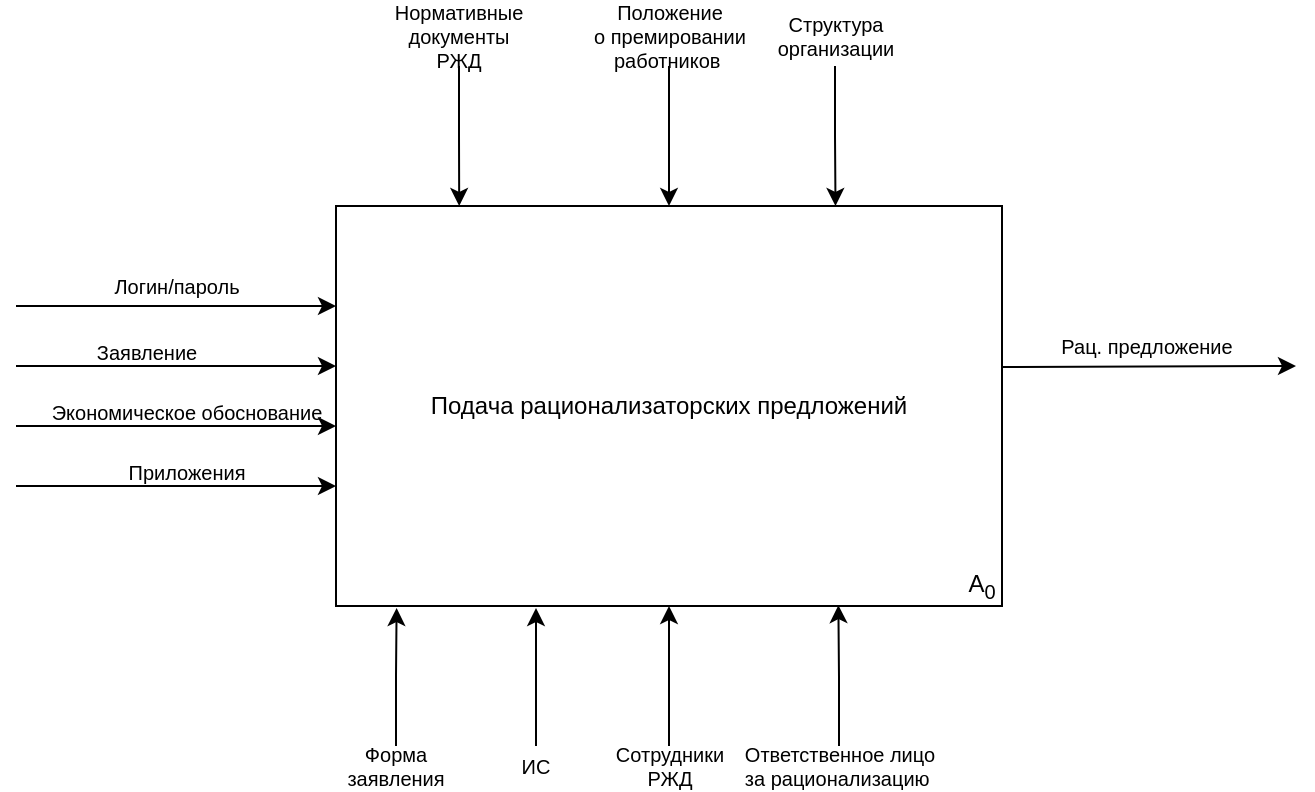 <mxfile version="12.2.9" type="github" pages="4">
  <diagram id="WLNz_JeOkCuF1lvA0DDx" name="IDEF0">
    <mxGraphModel dx="868" dy="411" grid="1" gridSize="10" guides="1" tooltips="1" connect="1" arrows="1" fold="1" page="1" pageScale="1" pageWidth="1169" pageHeight="827" math="0" shadow="0">
      <root>
        <mxCell id="0"/>
        <mxCell id="1" parent="0"/>
        <mxCell id="e4GeV-gsREloU6y9Ad34-1" value="Подача рационализаторских предложений" style="rounded=0;whiteSpace=wrap;html=1;" parent="1" vertex="1">
          <mxGeometry x="440" y="320" width="333" height="200" as="geometry"/>
        </mxCell>
        <mxCell id="e4GeV-gsREloU6y9Ad34-2" value="A&lt;sub&gt;0&lt;/sub&gt;" style="text;html=1;strokeColor=none;fillColor=none;align=center;verticalAlign=middle;whiteSpace=wrap;rounded=0;fontSize=12;" parent="1" vertex="1">
          <mxGeometry x="753" y="500" width="20" height="20" as="geometry"/>
        </mxCell>
        <mxCell id="e4GeV-gsREloU6y9Ad34-3" value="" style="endArrow=classic;html=1;fontSize=12;entryX=0;entryY=0.25;entryDx=0;entryDy=0;" parent="1" target="e4GeV-gsREloU6y9Ad34-1" edge="1">
          <mxGeometry width="50" height="50" relative="1" as="geometry">
            <mxPoint x="280" y="370" as="sourcePoint"/>
            <mxPoint x="490" y="430" as="targetPoint"/>
          </mxGeometry>
        </mxCell>
        <mxCell id="e4GeV-gsREloU6y9Ad34-6" value="Логин/пароль" style="text;html=1;resizable=0;points=[];align=center;verticalAlign=middle;labelBackgroundColor=#ffffff;fontSize=10;" parent="e4GeV-gsREloU6y9Ad34-3" vertex="1" connectable="0">
          <mxGeometry x="0.101" y="-2" relative="1" as="geometry">
            <mxPoint x="-8" y="-12" as="offset"/>
          </mxGeometry>
        </mxCell>
        <mxCell id="e4GeV-gsREloU6y9Ad34-5" value="" style="endArrow=classic;html=1;fontSize=12;entryX=0;entryY=0.25;entryDx=0;entryDy=0;" parent="1" edge="1">
          <mxGeometry width="50" height="50" relative="1" as="geometry">
            <mxPoint x="280" y="400" as="sourcePoint"/>
            <mxPoint x="440" y="400" as="targetPoint"/>
          </mxGeometry>
        </mxCell>
        <mxCell id="e4GeV-gsREloU6y9Ad34-7" value="Заявление" style="text;html=1;resizable=0;points=[];autosize=1;align=center;verticalAlign=middle;spacingTop=-4;fontSize=10;labelPosition=center;verticalLabelPosition=middle;" parent="1" vertex="1">
          <mxGeometry x="310" y="390" width="70" height="10" as="geometry"/>
        </mxCell>
        <mxCell id="VZekKJpnh518iQ8ZE4pM-1" style="edgeStyle=orthogonalEdgeStyle;rounded=0;orthogonalLoop=1;jettySize=auto;html=1;exitX=0.5;exitY=1;exitDx=0;exitDy=0;entryX=0.185;entryY=0;entryDx=0;entryDy=0;entryPerimeter=0;fontSize=10;" parent="1" source="e4GeV-gsREloU6y9Ad34-11" target="e4GeV-gsREloU6y9Ad34-1" edge="1">
          <mxGeometry relative="1" as="geometry"/>
        </mxCell>
        <mxCell id="e4GeV-gsREloU6y9Ad34-11" value="Нормативные документы РЖД" style="text;html=1;strokeColor=none;fillColor=none;align=center;verticalAlign=middle;whiteSpace=wrap;rounded=0;fontSize=10;" parent="1" vertex="1">
          <mxGeometry x="470" y="220" width="63" height="30" as="geometry"/>
        </mxCell>
        <mxCell id="myTLPd-hxJeBfUmRdw3h-1" style="edgeStyle=orthogonalEdgeStyle;rounded=0;orthogonalLoop=1;jettySize=auto;html=1;exitX=0.5;exitY=0;exitDx=0;exitDy=0;entryX=0.091;entryY=1.005;entryDx=0;entryDy=0;entryPerimeter=0;fontSize=10;" parent="1" source="e4GeV-gsREloU6y9Ad34-12" target="e4GeV-gsREloU6y9Ad34-1" edge="1">
          <mxGeometry relative="1" as="geometry"/>
        </mxCell>
        <mxCell id="e4GeV-gsREloU6y9Ad34-12" value="Форма заявления" style="text;html=1;strokeColor=none;fillColor=none;align=center;verticalAlign=middle;whiteSpace=wrap;rounded=0;fontSize=10;" parent="1" vertex="1">
          <mxGeometry x="450" y="590" width="40" height="20" as="geometry"/>
        </mxCell>
        <mxCell id="VZekKJpnh518iQ8ZE4pM-2" style="edgeStyle=orthogonalEdgeStyle;rounded=0;orthogonalLoop=1;jettySize=auto;html=1;exitX=0.5;exitY=1;exitDx=0;exitDy=0;entryX=0.5;entryY=0;entryDx=0;entryDy=0;fontSize=10;" parent="1" source="e4GeV-gsREloU6y9Ad34-15" target="e4GeV-gsREloU6y9Ad34-1" edge="1">
          <mxGeometry relative="1" as="geometry"/>
        </mxCell>
        <mxCell id="e4GeV-gsREloU6y9Ad34-15" value="&lt;font style=&quot;font-size: 10px&quot;&gt;Положение о&amp;nbsp;&lt;span style=&quot;line-height: 107% ; font-family: &amp;#34;calibri&amp;#34; , sans-serif&quot;&gt;премировании работников&amp;nbsp;&lt;/span&gt;&lt;/font&gt;" style="text;html=1;strokeColor=none;fillColor=none;align=center;verticalAlign=middle;whiteSpace=wrap;rounded=0;fontSize=10;" parent="1" vertex="1">
          <mxGeometry x="571.5" y="220" width="70" height="30" as="geometry"/>
        </mxCell>
        <mxCell id="WoYGGvKJQsT9pTa803iR-2" style="edgeStyle=orthogonalEdgeStyle;rounded=0;orthogonalLoop=1;jettySize=auto;html=1;exitX=0.5;exitY=0;exitDx=0;exitDy=0;fontSize=10;" parent="1" source="e4GeV-gsREloU6y9Ad34-17" edge="1">
          <mxGeometry relative="1" as="geometry">
            <mxPoint x="540" y="521" as="targetPoint"/>
          </mxGeometry>
        </mxCell>
        <mxCell id="e4GeV-gsREloU6y9Ad34-17" value="ИС" style="text;html=1;strokeColor=none;fillColor=none;align=center;verticalAlign=middle;whiteSpace=wrap;rounded=0;fontSize=10;" parent="1" vertex="1">
          <mxGeometry x="520" y="590" width="40" height="20" as="geometry"/>
        </mxCell>
        <mxCell id="VZekKJpnh518iQ8ZE4pM-3" style="edgeStyle=orthogonalEdgeStyle;rounded=0;orthogonalLoop=1;jettySize=auto;html=1;exitX=0.5;exitY=1;exitDx=0;exitDy=0;entryX=0.75;entryY=0;entryDx=0;entryDy=0;fontSize=10;" parent="1" source="e4GeV-gsREloU6y9Ad34-18" target="e4GeV-gsREloU6y9Ad34-1" edge="1">
          <mxGeometry relative="1" as="geometry"/>
        </mxCell>
        <mxCell id="e4GeV-gsREloU6y9Ad34-18" value="Структура организации" style="text;html=1;strokeColor=none;fillColor=none;align=center;verticalAlign=middle;whiteSpace=wrap;rounded=0;fontSize=10;" parent="1" vertex="1">
          <mxGeometry x="659.5" y="220" width="60" height="30" as="geometry"/>
        </mxCell>
        <mxCell id="WoYGGvKJQsT9pTa803iR-3" style="edgeStyle=orthogonalEdgeStyle;rounded=0;orthogonalLoop=1;jettySize=auto;html=1;entryX=0.5;entryY=1;entryDx=0;entryDy=0;fontSize=10;" parent="1" source="e4GeV-gsREloU6y9Ad34-25" target="e4GeV-gsREloU6y9Ad34-1" edge="1">
          <mxGeometry relative="1" as="geometry"/>
        </mxCell>
        <mxCell id="e4GeV-gsREloU6y9Ad34-25" value="Сотрудники РЖД" style="text;html=1;strokeColor=none;fillColor=none;align=center;verticalAlign=middle;whiteSpace=wrap;rounded=0;fontSize=10;" parent="1" vertex="1">
          <mxGeometry x="586.5" y="590" width="40" height="20" as="geometry"/>
        </mxCell>
        <mxCell id="WoYGGvKJQsT9pTa803iR-4" style="edgeStyle=orthogonalEdgeStyle;rounded=0;orthogonalLoop=1;jettySize=auto;html=1;exitX=0.5;exitY=0;exitDx=0;exitDy=0;entryX=0.718;entryY=0.999;entryDx=0;entryDy=0;entryPerimeter=0;fontSize=10;" parent="1" source="e4GeV-gsREloU6y9Ad34-27" edge="1">
          <mxGeometry relative="1" as="geometry">
            <mxPoint x="691.19" y="519.571" as="targetPoint"/>
          </mxGeometry>
        </mxCell>
        <mxCell id="e4GeV-gsREloU6y9Ad34-27" value="Ответственное лицо за рационализацию&amp;nbsp;" style="text;html=1;strokeColor=none;fillColor=none;align=center;verticalAlign=middle;whiteSpace=wrap;rounded=0;fontSize=10;" parent="1" vertex="1">
          <mxGeometry x="636.5" y="590" width="110" height="20" as="geometry"/>
        </mxCell>
        <mxCell id="e4GeV-gsREloU6y9Ad34-34" value="" style="endArrow=classic;html=1;fontSize=12;" parent="1" edge="1">
          <mxGeometry width="50" height="50" relative="1" as="geometry">
            <mxPoint x="773.0" y="400.5" as="sourcePoint"/>
            <mxPoint x="920" y="400" as="targetPoint"/>
          </mxGeometry>
        </mxCell>
        <mxCell id="WoYGGvKJQsT9pTa803iR-9" value="Рац. предложение" style="text;html=1;resizable=0;points=[];align=center;verticalAlign=middle;labelBackgroundColor=#ffffff;fontSize=10;" parent="e4GeV-gsREloU6y9Ad34-34" vertex="1" connectable="0">
          <mxGeometry x="0.318" relative="1" as="geometry">
            <mxPoint x="-25.5" y="-10" as="offset"/>
          </mxGeometry>
        </mxCell>
        <mxCell id="zQLXeLFjg_ZVbJC1dZhJ-2" value="" style="endArrow=classic;html=1;fontSize=12;entryX=0;entryY=0.25;entryDx=0;entryDy=0;" parent="1" edge="1">
          <mxGeometry width="50" height="50" relative="1" as="geometry">
            <mxPoint x="280" y="430" as="sourcePoint"/>
            <mxPoint x="440" y="430" as="targetPoint"/>
          </mxGeometry>
        </mxCell>
        <mxCell id="zQLXeLFjg_ZVbJC1dZhJ-3" value="Экономическое обоснование" style="text;html=1;resizable=0;points=[];autosize=1;align=center;verticalAlign=middle;spacingTop=-4;fontSize=10;labelPosition=center;verticalLabelPosition=middle;" parent="1" vertex="1">
          <mxGeometry x="290" y="420" width="150" height="10" as="geometry"/>
        </mxCell>
        <mxCell id="CX08c5V6G0r4lnmLayoH-1" value="Приложения" style="text;html=1;resizable=0;points=[];autosize=1;align=center;verticalAlign=middle;spacingTop=-4;fontSize=10;labelPosition=center;verticalLabelPosition=middle;" parent="1" vertex="1">
          <mxGeometry x="330" y="450" width="70" height="10" as="geometry"/>
        </mxCell>
        <mxCell id="CX08c5V6G0r4lnmLayoH-2" value="" style="endArrow=classic;html=1;fontSize=12;entryX=0;entryY=0.25;entryDx=0;entryDy=0;" parent="1" edge="1">
          <mxGeometry width="50" height="50" relative="1" as="geometry">
            <mxPoint x="280" y="460" as="sourcePoint"/>
            <mxPoint x="440.0" y="460" as="targetPoint"/>
          </mxGeometry>
        </mxCell>
      </root>
    </mxGraphModel>
  </diagram>
  <diagram id="qr82PJTqhr0R7esT6gCQ" name="IDEF0 декомпозиция">
    <mxGraphModel dx="1447" dy="685" grid="1" gridSize="10" guides="1" tooltips="1" connect="1" arrows="1" fold="1" page="1" pageScale="1" pageWidth="1169" pageHeight="827" math="0" shadow="0">
      <root>
        <mxCell id="iiE3ke8iiC5zJw3iPTWm-0"/>
        <mxCell id="iiE3ke8iiC5zJw3iPTWm-1" parent="iiE3ke8iiC5zJw3iPTWm-0"/>
        <mxCell id="RRzuUWLkhQhKgvhCRLjf-4" style="edgeStyle=orthogonalEdgeStyle;rounded=0;orthogonalLoop=1;jettySize=auto;html=1;exitX=1;exitY=0.5;exitDx=0;exitDy=0;entryX=0;entryY=0.134;entryDx=0;entryDy=0;fontSize=10;entryPerimeter=0;" parent="iiE3ke8iiC5zJw3iPTWm-1" source="RRzuUWLkhQhKgvhCRLjf-0" target="RRzuUWLkhQhKgvhCRLjf-1" edge="1">
          <mxGeometry relative="1" as="geometry"/>
        </mxCell>
        <mxCell id="RRzuUWLkhQhKgvhCRLjf-0" value="&lt;font style=&quot;font-size: 12px&quot;&gt;Вход в приложение&lt;/font&gt;" style="rounded=0;whiteSpace=wrap;html=1;fontSize=10;" parent="iiE3ke8iiC5zJw3iPTWm-1" vertex="1">
          <mxGeometry x="120" y="160" width="180" height="110" as="geometry"/>
        </mxCell>
        <mxCell id="RRzuUWLkhQhKgvhCRLjf-5" style="edgeStyle=orthogonalEdgeStyle;rounded=0;orthogonalLoop=1;jettySize=auto;html=1;exitX=1;exitY=0.5;exitDx=0;exitDy=0;entryX=0;entryY=0.5;entryDx=0;entryDy=0;fontSize=10;" parent="iiE3ke8iiC5zJw3iPTWm-1" source="RRzuUWLkhQhKgvhCRLjf-1" target="RRzuUWLkhQhKgvhCRLjf-2" edge="1">
          <mxGeometry relative="1" as="geometry"/>
        </mxCell>
        <mxCell id="RRzuUWLkhQhKgvhCRLjf-1" value="&lt;font style=&quot;font-size: 12px&quot;&gt;Подача &lt;br&gt;рационализаторского&lt;br&gt;&amp;nbsp;предложения&lt;/font&gt;" style="rounded=0;whiteSpace=wrap;html=1;fontSize=10;" parent="iiE3ke8iiC5zJw3iPTWm-1" vertex="1">
          <mxGeometry x="383" y="303" width="197" height="107" as="geometry"/>
        </mxCell>
        <mxCell id="RRzuUWLkhQhKgvhCRLjf-41" style="edgeStyle=orthogonalEdgeStyle;rounded=0;orthogonalLoop=1;jettySize=auto;html=1;exitX=1;exitY=0.5;exitDx=0;exitDy=0;fontSize=12;" parent="iiE3ke8iiC5zJw3iPTWm-1" source="RRzuUWLkhQhKgvhCRLjf-2" edge="1">
          <mxGeometry relative="1" as="geometry">
            <mxPoint x="1040" y="423" as="targetPoint"/>
          </mxGeometry>
        </mxCell>
        <mxCell id="RRzuUWLkhQhKgvhCRLjf-2" value="&lt;font style=&quot;font-size: 12px&quot;&gt;Первичное рассмотрение и отправление рац. предложения на комиссию&lt;/font&gt;" style="rounded=0;whiteSpace=wrap;html=1;fontSize=10;" parent="iiE3ke8iiC5zJw3iPTWm-1" vertex="1">
          <mxGeometry x="708" y="368" width="220" height="110" as="geometry"/>
        </mxCell>
        <mxCell id="NMQMZsQlj5ACyerAvzHd-0" style="edgeStyle=orthogonalEdgeStyle;rounded=0;orthogonalLoop=1;jettySize=auto;html=1;exitX=1;exitY=0.5;exitDx=0;exitDy=0;entryX=0;entryY=0.5;entryDx=0;entryDy=0;" edge="1" parent="iiE3ke8iiC5zJw3iPTWm-1" source="RRzuUWLkhQhKgvhCRLjf-7" target="RRzuUWLkhQhKgvhCRLjf-0">
          <mxGeometry relative="1" as="geometry"/>
        </mxCell>
        <mxCell id="RRzuUWLkhQhKgvhCRLjf-7" value="&lt;font style=&quot;font-size: 12px&quot;&gt;Логин и пароль&lt;/font&gt;" style="text;html=1;strokeColor=none;fillColor=none;align=center;verticalAlign=middle;whiteSpace=wrap;rounded=0;fontSize=12;" parent="iiE3ke8iiC5zJw3iPTWm-1" vertex="1">
          <mxGeometry x="10" y="205" width="60" height="20" as="geometry"/>
        </mxCell>
        <mxCell id="NMQMZsQlj5ACyerAvzHd-3" style="edgeStyle=orthogonalEdgeStyle;rounded=0;orthogonalLoop=1;jettySize=auto;html=1;exitX=0.5;exitY=0;exitDx=0;exitDy=0;entryX=0.25;entryY=1;entryDx=0;entryDy=0;" edge="1" parent="iiE3ke8iiC5zJw3iPTWm-1" source="RRzuUWLkhQhKgvhCRLjf-9" target="RRzuUWLkhQhKgvhCRLjf-0">
          <mxGeometry relative="1" as="geometry"/>
        </mxCell>
        <mxCell id="NMQMZsQlj5ACyerAvzHd-5" style="edgeStyle=orthogonalEdgeStyle;rounded=0;orthogonalLoop=1;jettySize=auto;html=1;exitX=0.5;exitY=0;exitDx=0;exitDy=0;entryX=0.25;entryY=1;entryDx=0;entryDy=0;" edge="1" parent="iiE3ke8iiC5zJw3iPTWm-1" source="RRzuUWLkhQhKgvhCRLjf-9" target="RRzuUWLkhQhKgvhCRLjf-1">
          <mxGeometry relative="1" as="geometry">
            <Array as="points">
              <mxPoint x="165" y="510"/>
              <mxPoint x="432" y="510"/>
            </Array>
          </mxGeometry>
        </mxCell>
        <mxCell id="NMQMZsQlj5ACyerAvzHd-13" style="edgeStyle=orthogonalEdgeStyle;rounded=0;orthogonalLoop=1;jettySize=auto;html=1;exitX=0.5;exitY=0;exitDx=0;exitDy=0;entryX=0.1;entryY=1.018;entryDx=0;entryDy=0;entryPerimeter=0;" edge="1" parent="iiE3ke8iiC5zJw3iPTWm-1" source="RRzuUWLkhQhKgvhCRLjf-9" target="RRzuUWLkhQhKgvhCRLjf-2">
          <mxGeometry relative="1" as="geometry">
            <Array as="points">
              <mxPoint x="165" y="510"/>
              <mxPoint x="730" y="510"/>
            </Array>
          </mxGeometry>
        </mxCell>
        <mxCell id="RRzuUWLkhQhKgvhCRLjf-9" value="Сотрудник РЖД" style="text;html=1;strokeColor=none;fillColor=none;align=center;verticalAlign=middle;whiteSpace=wrap;rounded=0;fontSize=12;" parent="iiE3ke8iiC5zJw3iPTWm-1" vertex="1">
          <mxGeometry x="145" y="640" width="40" height="20" as="geometry"/>
        </mxCell>
        <mxCell id="NMQMZsQlj5ACyerAvzHd-4" style="edgeStyle=orthogonalEdgeStyle;rounded=0;orthogonalLoop=1;jettySize=auto;html=1;exitX=0.5;exitY=0;exitDx=0;exitDy=0;entryX=0.75;entryY=1;entryDx=0;entryDy=0;" edge="1" parent="iiE3ke8iiC5zJw3iPTWm-1" source="RRzuUWLkhQhKgvhCRLjf-10" target="RRzuUWLkhQhKgvhCRLjf-0">
          <mxGeometry relative="1" as="geometry"/>
        </mxCell>
        <mxCell id="NMQMZsQlj5ACyerAvzHd-8" style="edgeStyle=orthogonalEdgeStyle;rounded=0;orthogonalLoop=1;jettySize=auto;html=1;exitX=0.5;exitY=0;exitDx=0;exitDy=0;entryX=0.5;entryY=1;entryDx=0;entryDy=0;" edge="1" parent="iiE3ke8iiC5zJw3iPTWm-1" source="RRzuUWLkhQhKgvhCRLjf-10" target="RRzuUWLkhQhKgvhCRLjf-1">
          <mxGeometry relative="1" as="geometry">
            <Array as="points">
              <mxPoint x="255" y="530"/>
              <mxPoint x="482" y="530"/>
            </Array>
          </mxGeometry>
        </mxCell>
        <mxCell id="NMQMZsQlj5ACyerAvzHd-10" style="edgeStyle=orthogonalEdgeStyle;rounded=0;orthogonalLoop=1;jettySize=auto;html=1;exitX=0.5;exitY=0;exitDx=0;exitDy=0;entryX=0.25;entryY=1;entryDx=0;entryDy=0;" edge="1" parent="iiE3ke8iiC5zJw3iPTWm-1" source="RRzuUWLkhQhKgvhCRLjf-10" target="RRzuUWLkhQhKgvhCRLjf-2">
          <mxGeometry relative="1" as="geometry">
            <Array as="points">
              <mxPoint x="255" y="530"/>
              <mxPoint x="763" y="530"/>
            </Array>
          </mxGeometry>
        </mxCell>
        <mxCell id="RRzuUWLkhQhKgvhCRLjf-10" value="ИС" style="text;html=1;strokeColor=none;fillColor=none;align=center;verticalAlign=middle;whiteSpace=wrap;rounded=0;fontSize=12;" parent="iiE3ke8iiC5zJw3iPTWm-1" vertex="1">
          <mxGeometry x="235" y="640" width="40" height="20" as="geometry"/>
        </mxCell>
        <mxCell id="RRzuUWLkhQhKgvhCRLjf-18" style="edgeStyle=orthogonalEdgeStyle;rounded=0;orthogonalLoop=1;jettySize=auto;html=1;fontSize=12;" parent="iiE3ke8iiC5zJw3iPTWm-1" edge="1">
          <mxGeometry relative="1" as="geometry">
            <mxPoint x="380" y="335" as="targetPoint"/>
            <mxPoint x="90" y="335" as="sourcePoint"/>
          </mxGeometry>
        </mxCell>
        <mxCell id="RRzuUWLkhQhKgvhCRLjf-15" value="&lt;font style=&quot;font-size: 12px&quot;&gt;Идея&lt;/font&gt;" style="text;html=1;strokeColor=none;fillColor=none;align=center;verticalAlign=middle;whiteSpace=wrap;rounded=0;fontSize=10;" parent="iiE3ke8iiC5zJw3iPTWm-1" vertex="1">
          <mxGeometry x="25" y="320" width="60" height="20" as="geometry"/>
        </mxCell>
        <mxCell id="RRzuUWLkhQhKgvhCRLjf-38" style="edgeStyle=orthogonalEdgeStyle;rounded=0;orthogonalLoop=1;jettySize=auto;html=1;fontSize=12;" parent="iiE3ke8iiC5zJw3iPTWm-1" edge="1">
          <mxGeometry relative="1" as="geometry">
            <mxPoint x="90" y="357" as="sourcePoint"/>
            <mxPoint x="380" y="357" as="targetPoint"/>
          </mxGeometry>
        </mxCell>
        <mxCell id="RRzuUWLkhQhKgvhCRLjf-16" value="&lt;font style=&quot;font-size: 12px&quot;&gt;Экономическое обоснование&lt;/font&gt;" style="text;html=1;strokeColor=none;fillColor=none;align=center;verticalAlign=middle;whiteSpace=wrap;rounded=0;fontSize=10;" parent="iiE3ke8iiC5zJw3iPTWm-1" vertex="1">
          <mxGeometry x="10" y="340" width="90" height="32" as="geometry"/>
        </mxCell>
        <mxCell id="NMQMZsQlj5ACyerAvzHd-16" style="edgeStyle=orthogonalEdgeStyle;rounded=0;orthogonalLoop=1;jettySize=auto;html=1;exitX=0.5;exitY=1;exitDx=0;exitDy=0;" edge="1" parent="iiE3ke8iiC5zJw3iPTWm-1" source="RRzuUWLkhQhKgvhCRLjf-20" target="RRzuUWLkhQhKgvhCRLjf-1">
          <mxGeometry relative="1" as="geometry"/>
        </mxCell>
        <mxCell id="RRzuUWLkhQhKgvhCRLjf-20" value="&lt;font style=&quot;font-size: 12px&quot;&gt;Нормативные док-ты РЖД&lt;/font&gt;" style="text;html=1;strokeColor=none;fillColor=none;align=center;verticalAlign=middle;whiteSpace=wrap;rounded=0;fontSize=12;" parent="iiE3ke8iiC5zJw3iPTWm-1" vertex="1">
          <mxGeometry x="446.5" y="160" width="70" height="30" as="geometry"/>
        </mxCell>
        <mxCell id="NMQMZsQlj5ACyerAvzHd-1" style="edgeStyle=orthogonalEdgeStyle;rounded=0;orthogonalLoop=1;jettySize=auto;html=1;exitX=0.5;exitY=0;exitDx=0;exitDy=0;entryX=0.75;entryY=1;entryDx=0;entryDy=0;" edge="1" parent="iiE3ke8iiC5zJw3iPTWm-1" source="RRzuUWLkhQhKgvhCRLjf-21" target="RRzuUWLkhQhKgvhCRLjf-1">
          <mxGeometry relative="1" as="geometry"/>
        </mxCell>
        <mxCell id="NMQMZsQlj5ACyerAvzHd-11" style="edgeStyle=orthogonalEdgeStyle;rounded=0;orthogonalLoop=1;jettySize=auto;html=1;exitX=0.5;exitY=0;exitDx=0;exitDy=0;" edge="1" parent="iiE3ke8iiC5zJw3iPTWm-1" source="RRzuUWLkhQhKgvhCRLjf-21" target="RRzuUWLkhQhKgvhCRLjf-2">
          <mxGeometry relative="1" as="geometry"/>
        </mxCell>
        <mxCell id="RRzuUWLkhQhKgvhCRLjf-21" value="&lt;font style=&quot;font-size: 12px&quot;&gt;Форма&amp;nbsp; рац. предложения&lt;/font&gt;" style="text;html=1;strokeColor=none;fillColor=none;align=center;verticalAlign=middle;whiteSpace=wrap;rounded=0;fontSize=12;" parent="iiE3ke8iiC5zJw3iPTWm-1" vertex="1">
          <mxGeometry x="481" y="620" width="100" height="40" as="geometry"/>
        </mxCell>
        <mxCell id="NMQMZsQlj5ACyerAvzHd-15" style="edgeStyle=orthogonalEdgeStyle;rounded=0;orthogonalLoop=1;jettySize=auto;html=1;exitX=0.5;exitY=1;exitDx=0;exitDy=0;entryX=0.5;entryY=0;entryDx=0;entryDy=0;" edge="1" parent="iiE3ke8iiC5zJw3iPTWm-1" source="RRzuUWLkhQhKgvhCRLjf-22" target="RRzuUWLkhQhKgvhCRLjf-2">
          <mxGeometry relative="1" as="geometry"/>
        </mxCell>
        <mxCell id="RRzuUWLkhQhKgvhCRLjf-22" value="&lt;font style=&quot;font-size: 12px&quot;&gt;Алгоритм расчета экономической эффективности&lt;/font&gt;" style="text;html=1;strokeColor=none;fillColor=none;align=center;verticalAlign=middle;whiteSpace=wrap;rounded=0;fontSize=12;" parent="iiE3ke8iiC5zJw3iPTWm-1" vertex="1">
          <mxGeometry x="765" y="240" width="106" height="60" as="geometry"/>
        </mxCell>
        <mxCell id="RRzuUWLkhQhKgvhCRLjf-31" value="&lt;font style=&quot;font-size: 12px&quot;&gt;Рационализаторское предложение&lt;/font&gt;" style="text;html=1;strokeColor=none;fillColor=none;align=center;verticalAlign=middle;whiteSpace=wrap;rounded=0;fontSize=12;" parent="iiE3ke8iiC5zJw3iPTWm-1" vertex="1">
          <mxGeometry x="600" y="310" width="108" height="40" as="geometry"/>
        </mxCell>
        <mxCell id="NMQMZsQlj5ACyerAvzHd-12" style="edgeStyle=orthogonalEdgeStyle;rounded=0;orthogonalLoop=1;jettySize=auto;html=1;exitX=0.5;exitY=0;exitDx=0;exitDy=0;entryX=0.75;entryY=1;entryDx=0;entryDy=0;" edge="1" parent="iiE3ke8iiC5zJw3iPTWm-1" source="RRzuUWLkhQhKgvhCRLjf-32" target="RRzuUWLkhQhKgvhCRLjf-2">
          <mxGeometry relative="1" as="geometry"/>
        </mxCell>
        <mxCell id="RRzuUWLkhQhKgvhCRLjf-32" value="Руководитель подразделения" style="text;html=1;strokeColor=none;fillColor=none;align=center;verticalAlign=middle;whiteSpace=wrap;rounded=0;fontSize=12;" parent="iiE3ke8iiC5zJw3iPTWm-1" vertex="1">
          <mxGeometry x="823" y="620" width="100" height="20" as="geometry"/>
        </mxCell>
        <mxCell id="fBFOiQKWkCLTnv6rV6hv-3" style="edgeStyle=orthogonalEdgeStyle;rounded=0;orthogonalLoop=1;jettySize=auto;html=1;exitX=1;exitY=0.5;exitDx=0;exitDy=0;entryX=0;entryY=0.75;entryDx=0;entryDy=0;fontSize=10;" parent="iiE3ke8iiC5zJw3iPTWm-1" source="RRzuUWLkhQhKgvhCRLjf-37" target="RRzuUWLkhQhKgvhCRLjf-1" edge="1">
          <mxGeometry relative="1" as="geometry"/>
        </mxCell>
        <mxCell id="RRzuUWLkhQhKgvhCRLjf-37" value="&lt;font style=&quot;font-size: 12px&quot;&gt;Приложения&lt;/font&gt;" style="text;html=1;strokeColor=none;fillColor=none;align=center;verticalAlign=middle;whiteSpace=wrap;rounded=0;fontSize=10;" parent="iiE3ke8iiC5zJw3iPTWm-1" vertex="1">
          <mxGeometry x="20" y="373" width="70" height="20" as="geometry"/>
        </mxCell>
        <mxCell id="RRzuUWLkhQhKgvhCRLjf-42" value="&lt;font style=&quot;font-size: 12px&quot;&gt;Рац. предложение&lt;/font&gt;" style="text;html=1;strokeColor=none;fillColor=none;align=center;verticalAlign=middle;whiteSpace=wrap;rounded=0;fontSize=12;" parent="iiE3ke8iiC5zJw3iPTWm-1" vertex="1">
          <mxGeometry x="928" y="390" width="110" height="30" as="geometry"/>
        </mxCell>
      </root>
    </mxGraphModel>
  </diagram>
  <diagram id="kuRfm37nCssGSdyIyuEM" name="DFD">
    <mxGraphModel dx="854" dy="446" grid="1" gridSize="10" guides="1" tooltips="1" connect="1" arrows="1" fold="1" page="1" pageScale="1" pageWidth="1169" pageHeight="827" math="0" shadow="0">
      <root>
        <mxCell id="pPYmIovGTPFGGKOIa6BB-0"/>
        <mxCell id="pPYmIovGTPFGGKOIa6BB-1" parent="pPYmIovGTPFGGKOIa6BB-0"/>
        <mxCell id="pPYmIovGTPFGGKOIa6BB-19" value="" style="group" parent="pPYmIovGTPFGGKOIa6BB-1" vertex="1" connectable="0">
          <mxGeometry x="162" y="340" width="160" height="90" as="geometry"/>
        </mxCell>
        <mxCell id="pPYmIovGTPFGGKOIa6BB-3" value="" style="rounded=0;whiteSpace=wrap;html=1;fontSize=12;labelBackgroundColor=#000000;fillColor=#000000;shadow=0;strokeColor=#000000;" parent="pPYmIovGTPFGGKOIa6BB-19" vertex="1">
          <mxGeometry width="160" height="90" as="geometry"/>
        </mxCell>
        <mxCell id="pPYmIovGTPFGGKOIa6BB-14" value="Пользователь" style="rounded=0;whiteSpace=wrap;html=1;shadow=0;glass=0;comic=0;labelBackgroundColor=none;strokeColor=#000000;fillColor=#ffffff;fontSize=12;fontColor=#000000;" parent="pPYmIovGTPFGGKOIa6BB-19" vertex="1">
          <mxGeometry x="5" y="10" width="155" height="80" as="geometry"/>
        </mxCell>
        <mxCell id="pPYmIovGTPFGGKOIa6BB-7" value="1" style="text;html=1;resizable=0;points=[];autosize=1;align=left;verticalAlign=top;spacingTop=-4;fontSize=12;strokeColor=none;" parent="pPYmIovGTPFGGKOIa6BB-19" vertex="1">
          <mxGeometry x="5" y="10" width="20" height="20" as="geometry"/>
        </mxCell>
        <mxCell id="pPYmIovGTPFGGKOIa6BB-21" style="edgeStyle=orthogonalEdgeStyle;rounded=0;orthogonalLoop=1;jettySize=auto;html=1;entryX=0.5;entryY=1;entryDx=0;entryDy=0;fontSize=12;fontColor=#000000;" parent="pPYmIovGTPFGGKOIa6BB-1" source="pPYmIovGTPFGGKOIa6BB-14" target="pPYmIovGTPFGGKOIa6BB-15" edge="1">
          <mxGeometry relative="1" as="geometry"/>
        </mxCell>
        <mxCell id="pPYmIovGTPFGGKOIa6BB-23" value="Верификация" style="text;html=1;strokeColor=none;fillColor=none;align=center;verticalAlign=middle;whiteSpace=wrap;rounded=0;shadow=1;glass=0;comic=0;labelBackgroundColor=none;fontSize=12;fontColor=#000000;" parent="pPYmIovGTPFGGKOIa6BB-1" vertex="1">
          <mxGeometry x="140" y="150" width="100" height="20" as="geometry"/>
        </mxCell>
        <mxCell id="pPYmIovGTPFGGKOIa6BB-25" value="" style="group" parent="pPYmIovGTPFGGKOIa6BB-1" vertex="1" connectable="0">
          <mxGeometry x="170" y="210" width="150" height="80" as="geometry"/>
        </mxCell>
        <mxCell id="pPYmIovGTPFGGKOIa6BB-15" value="Вход в систему" style="rounded=1;whiteSpace=wrap;html=1;shadow=1;glass=0;comic=0;labelBackgroundColor=none;strokeColor=#000000;fillColor=#ffffff;fontSize=12;fontColor=#000000;" parent="pPYmIovGTPFGGKOIa6BB-25" vertex="1">
          <mxGeometry width="150" height="80" as="geometry"/>
        </mxCell>
        <mxCell id="pPYmIovGTPFGGKOIa6BB-24" value="0" style="text;html=1;strokeColor=none;fillColor=none;align=center;verticalAlign=middle;whiteSpace=wrap;rounded=0;shadow=1;glass=0;comic=0;labelBackgroundColor=none;fontSize=12;fontColor=#000000;" parent="pPYmIovGTPFGGKOIa6BB-25" vertex="1">
          <mxGeometry x="110" width="40" height="20" as="geometry"/>
        </mxCell>
        <mxCell id="pPYmIovGTPFGGKOIa6BB-26" value="" style="group;fontSize=11;" parent="pPYmIovGTPFGGKOIa6BB-1" vertex="1" connectable="0">
          <mxGeometry x="390" y="210" width="150" height="80" as="geometry"/>
        </mxCell>
        <mxCell id="pPYmIovGTPFGGKOIa6BB-27" value="&lt;font style=&quot;font-size: 11px&quot;&gt;Заполнение формы для подачи рационализаторского предложения&lt;/font&gt;" style="rounded=1;whiteSpace=wrap;html=1;shadow=1;glass=0;comic=0;labelBackgroundColor=none;strokeColor=#000000;fillColor=#ffffff;fontSize=12;fontColor=#000000;" parent="pPYmIovGTPFGGKOIa6BB-26" vertex="1">
          <mxGeometry width="150" height="80" as="geometry"/>
        </mxCell>
        <mxCell id="pPYmIovGTPFGGKOIa6BB-28" value="1" style="text;html=1;strokeColor=none;fillColor=none;align=center;verticalAlign=middle;whiteSpace=wrap;rounded=0;shadow=1;glass=0;comic=0;labelBackgroundColor=none;fontSize=12;fontColor=#000000;" parent="pPYmIovGTPFGGKOIa6BB-26" vertex="1">
          <mxGeometry x="110" width="40" height="20" as="geometry"/>
        </mxCell>
        <mxCell id="pPYmIovGTPFGGKOIa6BB-29" style="edgeStyle=orthogonalEdgeStyle;rounded=0;orthogonalLoop=1;jettySize=auto;html=1;exitX=1;exitY=0.5;exitDx=0;exitDy=0;entryX=0;entryY=0.5;entryDx=0;entryDy=0;fontSize=11;fontColor=#000000;" parent="pPYmIovGTPFGGKOIa6BB-1" source="pPYmIovGTPFGGKOIa6BB-15" target="pPYmIovGTPFGGKOIa6BB-27" edge="1">
          <mxGeometry relative="1" as="geometry"/>
        </mxCell>
        <mxCell id="pPYmIovGTPFGGKOIa6BB-30" style="edgeStyle=orthogonalEdgeStyle;rounded=0;orthogonalLoop=1;jettySize=auto;html=1;exitX=1;exitY=0.5;exitDx=0;exitDy=0;entryX=0.5;entryY=1;entryDx=0;entryDy=0;fontSize=11;fontColor=#000000;" parent="pPYmIovGTPFGGKOIa6BB-1" source="pPYmIovGTPFGGKOIa6BB-14" target="pPYmIovGTPFGGKOIa6BB-27" edge="1">
          <mxGeometry relative="1" as="geometry"/>
        </mxCell>
        <mxCell id="pPYmIovGTPFGGKOIa6BB-38" style="edgeStyle=orthogonalEdgeStyle;rounded=0;orthogonalLoop=1;jettySize=auto;html=1;exitX=0.5;exitY=1;exitDx=0;exitDy=0;entryX=0.5;entryY=0;entryDx=0;entryDy=0;fontSize=11;fontColor=#000000;" parent="pPYmIovGTPFGGKOIa6BB-1" source="pPYmIovGTPFGGKOIa6BB-4" target="pPYmIovGTPFGGKOIa6BB-15" edge="1">
          <mxGeometry relative="1" as="geometry"/>
        </mxCell>
        <mxCell id="pPYmIovGTPFGGKOIa6BB-45" value="" style="group" parent="pPYmIovGTPFGGKOIa6BB-1" vertex="1" connectable="0">
          <mxGeometry x="160" y="40" width="150" height="80" as="geometry"/>
        </mxCell>
        <mxCell id="pPYmIovGTPFGGKOIa6BB-13" value="" style="rounded=0;whiteSpace=wrap;html=1;shadow=0;glass=0;comic=0;labelBackgroundColor=none;strokeColor=#000000;fillColor=none;fontSize=12;fontColor=#000000;" parent="pPYmIovGTPFGGKOIa6BB-45" vertex="1">
          <mxGeometry width="150" height="80" as="geometry"/>
        </mxCell>
        <mxCell id="pPYmIovGTPFGGKOIa6BB-4" value="Логин и пароль&amp;nbsp;" style="rounded=0;whiteSpace=wrap;html=1;fontSize=12;shadow=0;glass=0;comic=0;" parent="pPYmIovGTPFGGKOIa6BB-45" vertex="1">
          <mxGeometry x="20" width="130" height="80" as="geometry"/>
        </mxCell>
        <mxCell id="pPYmIovGTPFGGKOIa6BB-40" value="1" style="text;html=1;strokeColor=none;fillColor=none;align=center;verticalAlign=middle;whiteSpace=wrap;rounded=0;shadow=1;glass=0;comic=0;labelBackgroundColor=none;fontSize=11;fontColor=#000000;" parent="pPYmIovGTPFGGKOIa6BB-45" vertex="1">
          <mxGeometry y="30" width="20" height="20" as="geometry"/>
        </mxCell>
        <mxCell id="pPYmIovGTPFGGKOIa6BB-50" value="" style="group" parent="pPYmIovGTPFGGKOIa6BB-1" vertex="1" connectable="0">
          <mxGeometry x="390" y="60" width="150" height="80" as="geometry"/>
        </mxCell>
        <mxCell id="pPYmIovGTPFGGKOIa6BB-51" value="" style="rounded=0;whiteSpace=wrap;html=1;shadow=0;glass=0;comic=0;labelBackgroundColor=none;strokeColor=#000000;fillColor=none;fontSize=12;fontColor=#000000;" parent="pPYmIovGTPFGGKOIa6BB-50" vertex="1">
          <mxGeometry width="150" height="80" as="geometry"/>
        </mxCell>
        <mxCell id="pPYmIovGTPFGGKOIa6BB-52" value="БД рационализаторских предложении" style="rounded=0;whiteSpace=wrap;html=1;fontSize=12;shadow=0;glass=0;comic=0;" parent="pPYmIovGTPFGGKOIa6BB-50" vertex="1">
          <mxGeometry x="20" width="130" height="80" as="geometry"/>
        </mxCell>
        <mxCell id="pPYmIovGTPFGGKOIa6BB-53" value="2" style="text;html=1;strokeColor=none;fillColor=none;align=center;verticalAlign=middle;whiteSpace=wrap;rounded=0;shadow=1;glass=0;comic=0;labelBackgroundColor=none;fontSize=11;fontColor=#000000;" parent="pPYmIovGTPFGGKOIa6BB-50" vertex="1">
          <mxGeometry y="30" width="20" height="20" as="geometry"/>
        </mxCell>
        <mxCell id="pPYmIovGTPFGGKOIa6BB-54" style="edgeStyle=orthogonalEdgeStyle;rounded=0;orthogonalLoop=1;jettySize=auto;html=1;exitX=0.5;exitY=1;exitDx=0;exitDy=0;entryX=0.5;entryY=0;entryDx=0;entryDy=0;fontSize=11;fontColor=#000000;" parent="pPYmIovGTPFGGKOIa6BB-1" source="pPYmIovGTPFGGKOIa6BB-51" target="pPYmIovGTPFGGKOIa6BB-27" edge="1">
          <mxGeometry relative="1" as="geometry"/>
        </mxCell>
        <mxCell id="pPYmIovGTPFGGKOIa6BB-55" value="" style="group;fontSize=11;" parent="pPYmIovGTPFGGKOIa6BB-1" vertex="1" connectable="0">
          <mxGeometry x="600" y="210" width="150" height="80" as="geometry"/>
        </mxCell>
        <mxCell id="pPYmIovGTPFGGKOIa6BB-56" value="&lt;font style=&quot;font-size: 11px&quot;&gt;Заполнение экономического обоснования&lt;/font&gt;" style="rounded=1;whiteSpace=wrap;html=1;shadow=1;glass=0;comic=0;labelBackgroundColor=none;strokeColor=#000000;fillColor=#ffffff;fontSize=12;fontColor=#000000;" parent="pPYmIovGTPFGGKOIa6BB-55" vertex="1">
          <mxGeometry width="150" height="80" as="geometry"/>
        </mxCell>
        <mxCell id="pPYmIovGTPFGGKOIa6BB-57" value="2" style="text;html=1;strokeColor=none;fillColor=none;align=center;verticalAlign=middle;whiteSpace=wrap;rounded=0;shadow=1;glass=0;comic=0;labelBackgroundColor=none;fontSize=12;fontColor=#000000;" parent="pPYmIovGTPFGGKOIa6BB-55" vertex="1">
          <mxGeometry x="110" width="40" height="20" as="geometry"/>
        </mxCell>
        <mxCell id="pPYmIovGTPFGGKOIa6BB-58" style="edgeStyle=orthogonalEdgeStyle;rounded=0;orthogonalLoop=1;jettySize=auto;html=1;exitX=1;exitY=0.5;exitDx=0;exitDy=0;fontSize=11;fontColor=#000000;" parent="pPYmIovGTPFGGKOIa6BB-1" source="pPYmIovGTPFGGKOIa6BB-27" edge="1">
          <mxGeometry relative="1" as="geometry">
            <mxPoint x="600" y="250" as="targetPoint"/>
          </mxGeometry>
        </mxCell>
        <mxCell id="pPYmIovGTPFGGKOIa6BB-59" value="" style="group" parent="pPYmIovGTPFGGKOIa6BB-1" vertex="1" connectable="0">
          <mxGeometry x="530" y="340" width="150" height="80" as="geometry"/>
        </mxCell>
        <mxCell id="pPYmIovGTPFGGKOIa6BB-60" value="" style="rounded=0;whiteSpace=wrap;html=1;shadow=0;glass=0;comic=0;labelBackgroundColor=none;strokeColor=#000000;fillColor=none;fontSize=12;fontColor=#000000;" parent="pPYmIovGTPFGGKOIa6BB-59" vertex="1">
          <mxGeometry width="150" height="80" as="geometry"/>
        </mxCell>
        <mxCell id="pPYmIovGTPFGGKOIa6BB-61" value="Форма заявления" style="rounded=0;whiteSpace=wrap;html=1;fontSize=12;shadow=0;glass=0;comic=0;" parent="pPYmIovGTPFGGKOIa6BB-59" vertex="1">
          <mxGeometry x="20" width="130" height="80" as="geometry"/>
        </mxCell>
        <mxCell id="pPYmIovGTPFGGKOIa6BB-62" value="3" style="text;html=1;strokeColor=none;fillColor=none;align=center;verticalAlign=middle;whiteSpace=wrap;rounded=0;shadow=1;glass=0;comic=0;labelBackgroundColor=none;fontSize=11;fontColor=#000000;" parent="pPYmIovGTPFGGKOIa6BB-59" vertex="1">
          <mxGeometry y="30" width="20" height="20" as="geometry"/>
        </mxCell>
        <mxCell id="pPYmIovGTPFGGKOIa6BB-65" value="" style="group;fontSize=11;" parent="pPYmIovGTPFGGKOIa6BB-1" vertex="1" connectable="0">
          <mxGeometry x="790" y="210" width="150" height="80" as="geometry"/>
        </mxCell>
        <mxCell id="pPYmIovGTPFGGKOIa6BB-66" value="&lt;span style=&quot;font-size: 11px&quot;&gt;Добавление приложении&lt;/span&gt;" style="rounded=1;whiteSpace=wrap;html=1;shadow=1;glass=0;comic=0;labelBackgroundColor=none;strokeColor=#000000;fillColor=#ffffff;fontSize=12;fontColor=#000000;" parent="pPYmIovGTPFGGKOIa6BB-65" vertex="1">
          <mxGeometry width="150" height="80" as="geometry"/>
        </mxCell>
        <mxCell id="pPYmIovGTPFGGKOIa6BB-67" value="3" style="text;html=1;strokeColor=none;fillColor=none;align=center;verticalAlign=middle;whiteSpace=wrap;rounded=0;shadow=1;glass=0;comic=0;labelBackgroundColor=none;fontSize=12;fontColor=#000000;" parent="pPYmIovGTPFGGKOIa6BB-65" vertex="1">
          <mxGeometry x="110" width="40" height="20" as="geometry"/>
        </mxCell>
        <mxCell id="pPYmIovGTPFGGKOIa6BB-68" style="edgeStyle=orthogonalEdgeStyle;rounded=0;orthogonalLoop=1;jettySize=auto;html=1;exitX=1;exitY=0.5;exitDx=0;exitDy=0;entryX=0;entryY=0.5;entryDx=0;entryDy=0;fontSize=11;fontColor=#000000;" parent="pPYmIovGTPFGGKOIa6BB-1" source="pPYmIovGTPFGGKOIa6BB-56" target="pPYmIovGTPFGGKOIa6BB-66" edge="1">
          <mxGeometry relative="1" as="geometry"/>
        </mxCell>
        <mxCell id="TpZvuFFIaxd8n1YKPQA9-0" value="" style="group;fontSize=11;" parent="pPYmIovGTPFGGKOIa6BB-1" vertex="1" connectable="0">
          <mxGeometry x="790" y="333" width="150" height="80" as="geometry"/>
        </mxCell>
        <mxCell id="TpZvuFFIaxd8n1YKPQA9-1" value="Рассмотрение и направления рационализаторского предложения на комиссию" style="rounded=1;whiteSpace=wrap;html=1;shadow=1;glass=0;comic=0;labelBackgroundColor=none;strokeColor=#000000;fillColor=#ffffff;fontSize=10;fontColor=#000000;" parent="TpZvuFFIaxd8n1YKPQA9-0" vertex="1">
          <mxGeometry width="150" height="80" as="geometry"/>
        </mxCell>
        <mxCell id="TpZvuFFIaxd8n1YKPQA9-2" value="4" style="text;html=1;strokeColor=none;fillColor=none;align=center;verticalAlign=middle;whiteSpace=wrap;rounded=0;shadow=1;glass=0;comic=0;labelBackgroundColor=none;fontSize=12;fontColor=#000000;" parent="TpZvuFFIaxd8n1YKPQA9-0" vertex="1">
          <mxGeometry x="110" width="40" height="20" as="geometry"/>
        </mxCell>
        <mxCell id="TpZvuFFIaxd8n1YKPQA9-3" style="edgeStyle=orthogonalEdgeStyle;rounded=0;orthogonalLoop=1;jettySize=auto;html=1;exitX=0.5;exitY=1;exitDx=0;exitDy=0;fontSize=11;fontColor=#000000;" parent="pPYmIovGTPFGGKOIa6BB-1" source="pPYmIovGTPFGGKOIa6BB-66" target="TpZvuFFIaxd8n1YKPQA9-1" edge="1">
          <mxGeometry relative="1" as="geometry"/>
        </mxCell>
        <mxCell id="TpZvuFFIaxd8n1YKPQA9-4" value="" style="group" parent="pPYmIovGTPFGGKOIa6BB-1" vertex="1" connectable="0">
          <mxGeometry x="984" y="322.5" width="160" height="90" as="geometry"/>
        </mxCell>
        <mxCell id="TpZvuFFIaxd8n1YKPQA9-5" value="" style="rounded=0;whiteSpace=wrap;html=1;fontSize=12;labelBackgroundColor=#000000;fillColor=#000000;shadow=0;strokeColor=#000000;" parent="TpZvuFFIaxd8n1YKPQA9-4" vertex="1">
          <mxGeometry width="160" height="90" as="geometry"/>
        </mxCell>
        <mxCell id="TpZvuFFIaxd8n1YKPQA9-6" value="Руководитель" style="rounded=0;whiteSpace=wrap;html=1;shadow=0;glass=0;comic=0;labelBackgroundColor=none;strokeColor=#000000;fillColor=#ffffff;fontSize=12;fontColor=#000000;" parent="TpZvuFFIaxd8n1YKPQA9-4" vertex="1">
          <mxGeometry x="5" y="10" width="155" height="80" as="geometry"/>
        </mxCell>
        <mxCell id="TpZvuFFIaxd8n1YKPQA9-7" value="2" style="text;html=1;resizable=0;points=[];autosize=1;align=left;verticalAlign=top;spacingTop=-4;fontSize=12;strokeColor=none;" parent="TpZvuFFIaxd8n1YKPQA9-4" vertex="1">
          <mxGeometry x="5" y="10" width="20" height="20" as="geometry"/>
        </mxCell>
        <mxCell id="TpZvuFFIaxd8n1YKPQA9-10" style="edgeStyle=orthogonalEdgeStyle;rounded=0;orthogonalLoop=1;jettySize=auto;html=1;fontSize=11;fontColor=#000000;" parent="pPYmIovGTPFGGKOIa6BB-1" source="TpZvuFFIaxd8n1YKPQA9-6" target="TpZvuFFIaxd8n1YKPQA9-1" edge="1">
          <mxGeometry relative="1" as="geometry"/>
        </mxCell>
        <mxCell id="TpZvuFFIaxd8n1YKPQA9-11" value="" style="group;fontSize=11;" parent="pPYmIovGTPFGGKOIa6BB-1" vertex="1" connectable="0">
          <mxGeometry x="790" y="460" width="150" height="80" as="geometry"/>
        </mxCell>
        <mxCell id="TpZvuFFIaxd8n1YKPQA9-12" value="Регистрация предложения в Журнале" style="rounded=1;whiteSpace=wrap;html=1;shadow=1;glass=0;comic=0;labelBackgroundColor=none;strokeColor=#000000;fillColor=#ffffff;fontSize=12;fontColor=#000000;" parent="TpZvuFFIaxd8n1YKPQA9-11" vertex="1">
          <mxGeometry width="150" height="80" as="geometry"/>
        </mxCell>
        <mxCell id="TpZvuFFIaxd8n1YKPQA9-13" value="5" style="text;html=1;strokeColor=none;fillColor=none;align=center;verticalAlign=middle;whiteSpace=wrap;rounded=0;shadow=1;glass=0;comic=0;labelBackgroundColor=none;fontSize=12;fontColor=#000000;" parent="TpZvuFFIaxd8n1YKPQA9-11" vertex="1">
          <mxGeometry x="110" width="40" height="20" as="geometry"/>
        </mxCell>
        <mxCell id="TpZvuFFIaxd8n1YKPQA9-14" style="edgeStyle=orthogonalEdgeStyle;rounded=0;orthogonalLoop=1;jettySize=auto;html=1;exitX=0.5;exitY=1;exitDx=0;exitDy=0;entryX=0.5;entryY=0;entryDx=0;entryDy=0;fontSize=11;fontColor=#000000;" parent="pPYmIovGTPFGGKOIa6BB-1" source="TpZvuFFIaxd8n1YKPQA9-1" target="TpZvuFFIaxd8n1YKPQA9-12" edge="1">
          <mxGeometry relative="1" as="geometry"/>
        </mxCell>
        <mxCell id="NTdiZkA6W7g7HOc3pdcT-0" style="edgeStyle=orthogonalEdgeStyle;rounded=0;orthogonalLoop=1;jettySize=auto;html=1;exitX=0;exitY=0.5;exitDx=0;exitDy=0;entryX=0.75;entryY=1;entryDx=0;entryDy=0;fontSize=10;" edge="1" parent="pPYmIovGTPFGGKOIa6BB-1" source="pPYmIovGTPFGGKOIa6BB-62" target="pPYmIovGTPFGGKOIa6BB-27">
          <mxGeometry relative="1" as="geometry"/>
        </mxCell>
      </root>
    </mxGraphModel>
  </diagram>
  <diagram id="jtb-pQhAylxCvO3KpsT7" name="Диаграмма прецедентов">
    <mxGraphModel dx="2135" dy="1115" grid="1" gridSize="10" guides="1" tooltips="1" connect="1" arrows="1" fold="1" page="1" pageScale="1" pageWidth="1169" pageHeight="827" math="0" shadow="0">
      <root>
        <mxCell id="pju6vquEAultwChU1G5O-0"/>
        <mxCell id="pju6vquEAultwChU1G5O-1" parent="pju6vquEAultwChU1G5O-0"/>
        <mxCell id="pju6vquEAultwChU1G5O-2" value="Сотрудник" style="shape=umlActor;verticalLabelPosition=bottom;labelBackgroundColor=#ffffff;verticalAlign=top;html=1;outlineConnect=0;rounded=0;shadow=1;glass=0;comic=0;strokeColor=#000000;fillColor=#ffffff;fontSize=11;fontColor=#000000;" parent="pju6vquEAultwChU1G5O-1" vertex="1">
          <mxGeometry x="42.5" y="580" width="30" height="60" as="geometry"/>
        </mxCell>
        <mxCell id="pju6vquEAultwChU1G5O-3" value="Ответственный &lt;br&gt;лицо за рационализацию" style="shape=umlActor;verticalLabelPosition=bottom;labelBackgroundColor=#ffffff;verticalAlign=top;html=1;outlineConnect=0;rounded=0;shadow=1;glass=0;comic=0;strokeColor=#000000;fillColor=#ffffff;fontSize=11;fontColor=#000000;" parent="pju6vquEAultwChU1G5O-1" vertex="1">
          <mxGeometry x="752.5" y="571.5" width="30" height="60" as="geometry"/>
        </mxCell>
        <mxCell id="K-93AYZxQcDftNMRNFDJ-4" value="Вход в приложение" style="ellipse;whiteSpace=wrap;html=1;" parent="pju6vquEAultwChU1G5O-1" vertex="1">
          <mxGeometry x="292.5" y="535" width="140" height="60" as="geometry"/>
        </mxCell>
        <mxCell id="K-93AYZxQcDftNMRNFDJ-5" value="Просмотр информации&amp;nbsp;" style="ellipse;whiteSpace=wrap;html=1;" parent="pju6vquEAultwChU1G5O-1" vertex="1">
          <mxGeometry x="292.5" y="605" width="140" height="60" as="geometry"/>
        </mxCell>
        <mxCell id="K-93AYZxQcDftNMRNFDJ-6" value="Подача рац. предложения" style="ellipse;whiteSpace=wrap;html=1;" parent="pju6vquEAultwChU1G5O-1" vertex="1">
          <mxGeometry x="172.5" y="429" width="140" height="60" as="geometry"/>
        </mxCell>
        <mxCell id="K-93AYZxQcDftNMRNFDJ-16" value="" style="endArrow=classic;html=1;exitX=0.5;exitY=0.5;exitDx=0;exitDy=0;exitPerimeter=0;entryX=0;entryY=0.5;entryDx=0;entryDy=0;" parent="pju6vquEAultwChU1G5O-1" source="pju6vquEAultwChU1G5O-2" target="K-93AYZxQcDftNMRNFDJ-4" edge="1">
          <mxGeometry width="50" height="50" relative="1" as="geometry">
            <mxPoint x="152.5" y="520" as="sourcePoint"/>
            <mxPoint x="202.5" y="470" as="targetPoint"/>
          </mxGeometry>
        </mxCell>
        <mxCell id="K-93AYZxQcDftNMRNFDJ-17" value="" style="endArrow=classic;html=1;exitX=0.5;exitY=0.5;exitDx=0;exitDy=0;exitPerimeter=0;entryX=1;entryY=0.5;entryDx=0;entryDy=0;" parent="pju6vquEAultwChU1G5O-1" source="pju6vquEAultwChU1G5O-3" target="K-93AYZxQcDftNMRNFDJ-4" edge="1">
          <mxGeometry width="50" height="50" relative="1" as="geometry">
            <mxPoint x="342.5" y="520" as="sourcePoint"/>
            <mxPoint x="457.5" y="440" as="targetPoint"/>
          </mxGeometry>
        </mxCell>
        <mxCell id="K-93AYZxQcDftNMRNFDJ-19" value="" style="endArrow=classic;html=1;exitX=0.5;exitY=0.5;exitDx=0;exitDy=0;exitPerimeter=0;entryX=0;entryY=0.5;entryDx=0;entryDy=0;" parent="pju6vquEAultwChU1G5O-1" source="pju6vquEAultwChU1G5O-2" target="K-93AYZxQcDftNMRNFDJ-5" edge="1">
          <mxGeometry width="50" height="50" relative="1" as="geometry">
            <mxPoint x="97.5" y="670" as="sourcePoint"/>
            <mxPoint x="212.5" y="590" as="targetPoint"/>
          </mxGeometry>
        </mxCell>
        <mxCell id="K-93AYZxQcDftNMRNFDJ-20" value="" style="endArrow=classic;html=1;entryX=0;entryY=0.5;entryDx=0;entryDy=0;exitX=0.5;exitY=0.5;exitDx=0;exitDy=0;exitPerimeter=0;" parent="pju6vquEAultwChU1G5O-1" source="pju6vquEAultwChU1G5O-2" target="K-93AYZxQcDftNMRNFDJ-6" edge="1">
          <mxGeometry width="50" height="50" relative="1" as="geometry">
            <mxPoint x="92.5" y="450" as="sourcePoint"/>
            <mxPoint x="197.5" y="580" as="targetPoint"/>
          </mxGeometry>
        </mxCell>
        <mxCell id="K-93AYZxQcDftNMRNFDJ-25" value="" style="endArrow=classic;html=1;exitX=0.5;exitY=0.5;exitDx=0;exitDy=0;exitPerimeter=0;entryX=1;entryY=0.5;entryDx=0;entryDy=0;" parent="pju6vquEAultwChU1G5O-1" source="pju6vquEAultwChU1G5O-3" target="K-93AYZxQcDftNMRNFDJ-5" edge="1">
          <mxGeometry width="50" height="50" relative="1" as="geometry">
            <mxPoint x="342.5" y="520" as="sourcePoint"/>
            <mxPoint x="457.5" y="440" as="targetPoint"/>
          </mxGeometry>
        </mxCell>
        <mxCell id="K-93AYZxQcDftNMRNFDJ-30" value="Просмотр поданных заявлении" style="ellipse;whiteSpace=wrap;html=1;" parent="pju6vquEAultwChU1G5O-1" vertex="1">
          <mxGeometry x="697.5" y="400" width="140" height="60" as="geometry"/>
        </mxCell>
        <mxCell id="K-93AYZxQcDftNMRNFDJ-31" value="Заполнить обязательные поля" style="ellipse;whiteSpace=wrap;html=1;" parent="pju6vquEAultwChU1G5O-1" vertex="1">
          <mxGeometry x="412.5" y="399" width="140" height="60" as="geometry"/>
        </mxCell>
        <mxCell id="K-93AYZxQcDftNMRNFDJ-32" value="Заполнить необязательные поля" style="ellipse;whiteSpace=wrap;html=1;" parent="pju6vquEAultwChU1G5O-1" vertex="1">
          <mxGeometry x="422.5" y="340" width="113" height="49" as="geometry"/>
        </mxCell>
        <mxCell id="K-93AYZxQcDftNMRNFDJ-34" value="Пригласить соавторов" style="ellipse;whiteSpace=wrap;html=1;" parent="pju6vquEAultwChU1G5O-1" vertex="1">
          <mxGeometry x="422.5" y="275.5" width="113" height="49" as="geometry"/>
        </mxCell>
        <mxCell id="K-93AYZxQcDftNMRNFDJ-35" value="Общаться с руководителем" style="ellipse;whiteSpace=wrap;html=1;" parent="pju6vquEAultwChU1G5O-1" vertex="1">
          <mxGeometry x="422.5" y="160" width="140" height="60" as="geometry"/>
        </mxCell>
        <mxCell id="K-93AYZxQcDftNMRNFDJ-36" value="Согласиться/отклонить предложение соавторство" style="ellipse;whiteSpace=wrap;html=1;" parent="pju6vquEAultwChU1G5O-1" vertex="1">
          <mxGeometry x="72.5" y="715" width="140" height="60" as="geometry"/>
        </mxCell>
        <mxCell id="K-93AYZxQcDftNMRNFDJ-37" value="Общаться с главным автором рац. предложения" style="ellipse;whiteSpace=wrap;html=1;" parent="pju6vquEAultwChU1G5O-1" vertex="1">
          <mxGeometry x="630" y="130" width="140" height="60" as="geometry"/>
        </mxCell>
        <mxCell id="K-93AYZxQcDftNMRNFDJ-39" value="Отправить рац. предложение на рассмотрение" style="ellipse;whiteSpace=wrap;html=1;" parent="pju6vquEAultwChU1G5O-1" vertex="1">
          <mxGeometry x="810" y="190" width="140" height="60" as="geometry"/>
        </mxCell>
        <mxCell id="K-93AYZxQcDftNMRNFDJ-41" value="Отправить заявку" style="ellipse;whiteSpace=wrap;html=1;" parent="pju6vquEAultwChU1G5O-1" vertex="1">
          <mxGeometry x="392.5" y="471.5" width="140" height="60" as="geometry"/>
        </mxCell>
        <mxCell id="K-93AYZxQcDftNMRNFDJ-42" value="Оставить в черновиках" style="ellipse;whiteSpace=wrap;html=1;" parent="pju6vquEAultwChU1G5O-1" vertex="1">
          <mxGeometry x="422.5" y="230" width="95" height="40" as="geometry"/>
        </mxCell>
        <mxCell id="K-93AYZxQcDftNMRNFDJ-45" value="" style="endArrow=classic;html=1;entryX=0;entryY=0.5;entryDx=0;entryDy=0;exitX=1;exitY=0.5;exitDx=0;exitDy=0;dashed=1;" parent="pju6vquEAultwChU1G5O-1" source="K-93AYZxQcDftNMRNFDJ-6" target="K-93AYZxQcDftNMRNFDJ-31" edge="1">
          <mxGeometry width="50" height="50" relative="1" as="geometry">
            <mxPoint x="140" y="320" as="sourcePoint"/>
            <mxPoint x="245" y="220" as="targetPoint"/>
          </mxGeometry>
        </mxCell>
        <mxCell id="K-93AYZxQcDftNMRNFDJ-46" value="&lt;font style=&quot;font-size: 10px;&quot;&gt;&amp;lt;&amp;lt;include&amp;gt;&amp;gt;&lt;/font&gt;" style="text;html=1;resizable=0;points=[];align=center;verticalAlign=middle;labelBackgroundColor=#ffffff;rotation=-15;fontSize=10;" parent="K-93AYZxQcDftNMRNFDJ-45" vertex="1" connectable="0">
          <mxGeometry x="0.39" y="-1" relative="1" as="geometry">
            <mxPoint x="-19" y="-11" as="offset"/>
          </mxGeometry>
        </mxCell>
        <mxCell id="K-93AYZxQcDftNMRNFDJ-49" value="" style="endArrow=classic;html=1;entryX=1;entryY=0;entryDx=0;entryDy=0;exitX=0;exitY=0.5;exitDx=0;exitDy=0;dashed=1;" parent="pju6vquEAultwChU1G5O-1" source="K-93AYZxQcDftNMRNFDJ-32" target="K-93AYZxQcDftNMRNFDJ-6" edge="1">
          <mxGeometry width="50" height="50" relative="1" as="geometry">
            <mxPoint x="262.5" y="255" as="sourcePoint"/>
            <mxPoint x="332.5" y="285" as="targetPoint"/>
          </mxGeometry>
        </mxCell>
        <mxCell id="K-93AYZxQcDftNMRNFDJ-50" value="&lt;font style=&quot;font-size: 10px;&quot;&gt;&amp;lt;&amp;lt;extend&amp;gt;&amp;gt;&lt;/font&gt;" style="text;html=1;resizable=0;points=[];align=center;verticalAlign=middle;labelBackgroundColor=#ffffff;rotation=-30;fontSize=10;" parent="K-93AYZxQcDftNMRNFDJ-49" vertex="1" connectable="0">
          <mxGeometry x="0.39" y="-1" relative="1" as="geometry">
            <mxPoint x="13.5" y="-23" as="offset"/>
          </mxGeometry>
        </mxCell>
        <mxCell id="K-93AYZxQcDftNMRNFDJ-51" value="" style="endArrow=classic;html=1;entryX=0.676;entryY=-0.003;entryDx=0;entryDy=0;exitX=0;exitY=0.5;exitDx=0;exitDy=0;dashed=1;entryPerimeter=0;" parent="pju6vquEAultwChU1G5O-1" source="K-93AYZxQcDftNMRNFDJ-34" target="K-93AYZxQcDftNMRNFDJ-6" edge="1">
          <mxGeometry width="50" height="50" relative="1" as="geometry">
            <mxPoint x="332.5" y="240" as="sourcePoint"/>
            <mxPoint x="282.161" y="278.857" as="targetPoint"/>
          </mxGeometry>
        </mxCell>
        <mxCell id="K-93AYZxQcDftNMRNFDJ-52" value="&lt;font style=&quot;font-size: 10px;&quot;&gt;&amp;lt;&amp;lt;extend&amp;gt;&amp;gt;&lt;/font&gt;" style="text;html=1;resizable=0;points=[];align=center;verticalAlign=middle;labelBackgroundColor=#ffffff;rotation=-35;fontSize=10;" parent="K-93AYZxQcDftNMRNFDJ-51" vertex="1" connectable="0">
          <mxGeometry x="0.39" y="-1" relative="1" as="geometry">
            <mxPoint x="34.5" y="-37" as="offset"/>
          </mxGeometry>
        </mxCell>
        <mxCell id="K-93AYZxQcDftNMRNFDJ-53" value="" style="endArrow=classic;html=1;entryX=0.5;entryY=1;entryDx=0;entryDy=0;" parent="pju6vquEAultwChU1G5O-1" source="pju6vquEAultwChU1G5O-3" target="K-93AYZxQcDftNMRNFDJ-30" edge="1">
          <mxGeometry width="50" height="50" relative="1" as="geometry">
            <mxPoint x="342.5" y="520" as="sourcePoint"/>
            <mxPoint x="457.5" y="440" as="targetPoint"/>
          </mxGeometry>
        </mxCell>
        <mxCell id="K-93AYZxQcDftNMRNFDJ-54" value="" style="endArrow=classic;html=1;entryX=0;entryY=0.5;entryDx=0;entryDy=0;exitX=1;exitY=0.5;exitDx=0;exitDy=0;dashed=1;" parent="pju6vquEAultwChU1G5O-1" source="K-93AYZxQcDftNMRNFDJ-6" target="K-93AYZxQcDftNMRNFDJ-41" edge="1">
          <mxGeometry width="50" height="50" relative="1" as="geometry">
            <mxPoint x="140" y="320" as="sourcePoint"/>
            <mxPoint x="245" y="220" as="targetPoint"/>
          </mxGeometry>
        </mxCell>
        <mxCell id="K-93AYZxQcDftNMRNFDJ-55" value="&lt;font style=&quot;font-size: 10px;&quot;&gt;&amp;lt;&amp;lt;include&amp;gt;&amp;gt;&lt;/font&gt;" style="text;html=1;resizable=0;points=[];align=center;verticalAlign=middle;labelBackgroundColor=#ffffff;rotation=30;fontSize=10;" parent="K-93AYZxQcDftNMRNFDJ-54" vertex="1" connectable="0">
          <mxGeometry x="0.39" y="-1" relative="1" as="geometry">
            <mxPoint x="-5.5" y="-18" as="offset"/>
          </mxGeometry>
        </mxCell>
        <mxCell id="K-93AYZxQcDftNMRNFDJ-56" value="" style="endArrow=classic;html=1;entryX=1;entryY=0.5;entryDx=0;entryDy=0;dashed=1;exitX=0;exitY=0.5;exitDx=0;exitDy=0;" parent="pju6vquEAultwChU1G5O-1" source="K-93AYZxQcDftNMRNFDJ-30" target="K-93AYZxQcDftNMRNFDJ-41" edge="1">
          <mxGeometry width="50" height="50" relative="1" as="geometry">
            <mxPoint x="662.5" y="491.5" as="sourcePoint"/>
            <mxPoint x="597.5" y="468.5" as="targetPoint"/>
          </mxGeometry>
        </mxCell>
        <mxCell id="K-93AYZxQcDftNMRNFDJ-57" value="&lt;font style=&quot;font-size: 10px;&quot;&gt;&amp;lt;&amp;lt;include&amp;gt;&amp;gt;&lt;/font&gt;" style="text;html=1;resizable=0;points=[];align=center;verticalAlign=middle;labelBackgroundColor=#ffffff;rotation=-20;fontSize=10;" parent="K-93AYZxQcDftNMRNFDJ-56" vertex="1" connectable="0">
          <mxGeometry x="0.39" y="-1" relative="1" as="geometry">
            <mxPoint x="10" y="-20" as="offset"/>
          </mxGeometry>
        </mxCell>
        <mxCell id="K-93AYZxQcDftNMRNFDJ-58" value="" style="endArrow=classic;html=1;entryX=0.5;entryY=0;entryDx=0;entryDy=0;exitX=0;exitY=0.5;exitDx=0;exitDy=0;dashed=1;" parent="pju6vquEAultwChU1G5O-1" source="K-93AYZxQcDftNMRNFDJ-42" target="K-93AYZxQcDftNMRNFDJ-6" edge="1">
          <mxGeometry width="50" height="50" relative="1" as="geometry">
            <mxPoint x="332.5" y="240" as="sourcePoint"/>
            <mxPoint x="282.161" y="278.857" as="targetPoint"/>
          </mxGeometry>
        </mxCell>
        <mxCell id="K-93AYZxQcDftNMRNFDJ-59" value="&lt;font style=&quot;font-size: 10px;&quot;&gt;&amp;lt;&amp;lt;extend&amp;gt;&amp;gt;&lt;/font&gt;" style="text;html=1;resizable=0;points=[];align=center;verticalAlign=middle;labelBackgroundColor=#ffffff;rotation=-50;fontSize=10;" parent="K-93AYZxQcDftNMRNFDJ-58" vertex="1" connectable="0">
          <mxGeometry x="0.39" y="-1" relative="1" as="geometry">
            <mxPoint x="35" y="-54.5" as="offset"/>
          </mxGeometry>
        </mxCell>
        <mxCell id="K-93AYZxQcDftNMRNFDJ-64" value="Получить уведомления" style="ellipse;whiteSpace=wrap;html=1;" parent="pju6vquEAultwChU1G5O-1" vertex="1">
          <mxGeometry x="282.5" y="685" width="140" height="60" as="geometry"/>
        </mxCell>
        <mxCell id="K-93AYZxQcDftNMRNFDJ-65" value="" style="endArrow=classic;html=1;entryX=0;entryY=0.5;entryDx=0;entryDy=0;exitX=0.5;exitY=0.5;exitDx=0;exitDy=0;exitPerimeter=0;" parent="pju6vquEAultwChU1G5O-1" source="pju6vquEAultwChU1G5O-2" target="K-93AYZxQcDftNMRNFDJ-64" edge="1">
          <mxGeometry width="50" height="50" relative="1" as="geometry">
            <mxPoint x="92.5" y="450" as="sourcePoint"/>
            <mxPoint x="197.5" y="580" as="targetPoint"/>
          </mxGeometry>
        </mxCell>
        <mxCell id="K-93AYZxQcDftNMRNFDJ-66" value="" style="endArrow=classic;html=1;exitX=0.5;exitY=0.5;exitDx=0;exitDy=0;exitPerimeter=0;entryX=1;entryY=0.5;entryDx=0;entryDy=0;" parent="pju6vquEAultwChU1G5O-1" source="pju6vquEAultwChU1G5O-3" target="K-93AYZxQcDftNMRNFDJ-64" edge="1">
          <mxGeometry width="50" height="50" relative="1" as="geometry">
            <mxPoint x="342.5" y="520" as="sourcePoint"/>
            <mxPoint x="457.5" y="440" as="targetPoint"/>
          </mxGeometry>
        </mxCell>
        <mxCell id="K-93AYZxQcDftNMRNFDJ-68" value="" style="endArrow=classic;html=1;entryX=0;entryY=0.5;entryDx=0;entryDy=0;exitX=0.5;exitY=0.5;exitDx=0;exitDy=0;exitPerimeter=0;" parent="pju6vquEAultwChU1G5O-1" source="pju6vquEAultwChU1G5O-2" target="K-93AYZxQcDftNMRNFDJ-36" edge="1">
          <mxGeometry width="50" height="50" relative="1" as="geometry">
            <mxPoint x="92.5" y="450" as="sourcePoint"/>
            <mxPoint x="197.5" y="580" as="targetPoint"/>
          </mxGeometry>
        </mxCell>
        <mxCell id="K-93AYZxQcDftNMRNFDJ-72" value="Дополнить рац. предложения" style="ellipse;whiteSpace=wrap;html=1;" parent="pju6vquEAultwChU1G5O-1" vertex="1">
          <mxGeometry x="232.5" y="230" width="140" height="60" as="geometry"/>
        </mxCell>
        <mxCell id="K-93AYZxQcDftNMRNFDJ-73" value="" style="endArrow=classic;html=1;entryX=0;entryY=1;entryDx=0;entryDy=0;exitX=0.5;exitY=0.5;exitDx=0;exitDy=0;exitPerimeter=0;" parent="pju6vquEAultwChU1G5O-1" source="pju6vquEAultwChU1G5O-2" target="K-93AYZxQcDftNMRNFDJ-72" edge="1">
          <mxGeometry width="50" height="50" relative="1" as="geometry">
            <mxPoint x="92.5" y="450" as="sourcePoint"/>
            <mxPoint x="197.5" y="580" as="targetPoint"/>
          </mxGeometry>
        </mxCell>
        <mxCell id="K-93AYZxQcDftNMRNFDJ-75" value="" style="endArrow=classic;html=1;exitX=1;exitY=0;exitDx=0;exitDy=0;dashed=1;entryX=0;entryY=0.608;entryDx=0;entryDy=0;entryPerimeter=0;" parent="pju6vquEAultwChU1G5O-1" source="K-93AYZxQcDftNMRNFDJ-72" target="K-93AYZxQcDftNMRNFDJ-35" edge="1">
          <mxGeometry width="50" height="50" relative="1" as="geometry">
            <mxPoint x="352.5" y="79.5" as="sourcePoint"/>
            <mxPoint x="432.5" y="50" as="targetPoint"/>
          </mxGeometry>
        </mxCell>
        <mxCell id="K-93AYZxQcDftNMRNFDJ-76" value="&lt;font style=&quot;font-size: 10px;&quot;&gt;&amp;lt;&amp;lt;include&amp;gt;&amp;gt;&lt;/font&gt;" style="text;html=1;resizable=0;points=[];align=center;verticalAlign=middle;labelBackgroundColor=#ffffff;rotation=-30;fontSize=10;" parent="K-93AYZxQcDftNMRNFDJ-75" vertex="1" connectable="0">
          <mxGeometry x="0.39" y="-1" relative="1" as="geometry">
            <mxPoint x="-18" y="3.5" as="offset"/>
          </mxGeometry>
        </mxCell>
        <mxCell id="K-93AYZxQcDftNMRNFDJ-77" value="" style="endArrow=classic;html=1;exitX=1;exitY=0.5;exitDx=0;exitDy=0;dashed=1;entryX=0;entryY=0.5;entryDx=0;entryDy=0;" parent="pju6vquEAultwChU1G5O-1" source="K-93AYZxQcDftNMRNFDJ-35" target="K-93AYZxQcDftNMRNFDJ-37" edge="1">
          <mxGeometry width="50" height="50" relative="1" as="geometry">
            <mxPoint x="645" y="159" as="sourcePoint"/>
            <mxPoint x="740" y="80" as="targetPoint"/>
          </mxGeometry>
        </mxCell>
        <mxCell id="K-93AYZxQcDftNMRNFDJ-78" value="&lt;font style=&quot;font-size: 10px;&quot;&gt;&amp;lt;&amp;lt;include&amp;gt;&amp;gt;&lt;/font&gt;" style="text;html=1;resizable=0;points=[];align=center;verticalAlign=middle;labelBackgroundColor=#ffffff;rotation=-15;fontSize=10;" parent="K-93AYZxQcDftNMRNFDJ-77" vertex="1" connectable="0">
          <mxGeometry x="0.39" y="-1" relative="1" as="geometry">
            <mxPoint x="-9.5" y="-10" as="offset"/>
          </mxGeometry>
        </mxCell>
        <mxCell id="K-93AYZxQcDftNMRNFDJ-81" value="" style="endArrow=classic;html=1;entryX=1;entryY=0;entryDx=0;entryDy=0;exitX=0.5;exitY=1;exitDx=0;exitDy=0;dashed=1;" parent="pju6vquEAultwChU1G5O-1" source="QzA1_lbKIYpraif3Cj4C-0" target="K-93AYZxQcDftNMRNFDJ-30" edge="1">
          <mxGeometry width="50" height="50" relative="1" as="geometry">
            <mxPoint x="820" y="211.0" as="sourcePoint"/>
            <mxPoint x="860.339" y="253.857" as="targetPoint"/>
          </mxGeometry>
        </mxCell>
        <mxCell id="K-93AYZxQcDftNMRNFDJ-82" value="&lt;font style=&quot;font-size: 10px;&quot;&gt;&amp;lt;&amp;lt;extend&amp;gt;&amp;gt;&lt;/font&gt;" style="text;html=1;resizable=0;points=[];align=center;verticalAlign=middle;labelBackgroundColor=#ffffff;rotation=-45;fontSize=10;" parent="K-93AYZxQcDftNMRNFDJ-81" vertex="1" connectable="0">
          <mxGeometry x="0.39" y="-1" relative="1" as="geometry">
            <mxPoint x="7" y="-19" as="offset"/>
          </mxGeometry>
        </mxCell>
        <mxCell id="W9LN1tali6Zl8deWy9Ky-0" value="Вернуть рац. предложение" style="ellipse;whiteSpace=wrap;html=1;" parent="pju6vquEAultwChU1G5O-1" vertex="1">
          <mxGeometry x="630" y="280" width="140" height="60" as="geometry"/>
        </mxCell>
        <mxCell id="W9LN1tali6Zl8deWy9Ky-3" value="" style="endArrow=classic;html=1;entryX=0;entryY=0;entryDx=0;entryDy=0;exitX=0.5;exitY=1;exitDx=0;exitDy=0;dashed=1;" parent="pju6vquEAultwChU1G5O-1" source="W9LN1tali6Zl8deWy9Ky-0" target="K-93AYZxQcDftNMRNFDJ-30" edge="1">
          <mxGeometry width="50" height="50" relative="1" as="geometry">
            <mxPoint x="822.5" y="305.5" as="sourcePoint"/>
            <mxPoint x="770.0" y="400" as="targetPoint"/>
          </mxGeometry>
        </mxCell>
        <mxCell id="W9LN1tali6Zl8deWy9Ky-4" value="&lt;font style=&quot;font-size: 10px;&quot;&gt;&amp;lt;&amp;lt;extend&amp;gt;&amp;gt;&lt;/font&gt;" style="text;html=1;resizable=0;points=[];align=center;verticalAlign=middle;labelBackgroundColor=#ffffff;rotation=70;fontSize=10;" parent="W9LN1tali6Zl8deWy9Ky-3" vertex="1" connectable="0">
          <mxGeometry x="0.39" y="-1" relative="1" as="geometry">
            <mxPoint x="8.5" y="-18.5" as="offset"/>
          </mxGeometry>
        </mxCell>
        <mxCell id="W9LN1tali6Zl8deWy9Ky-6" value="" style="endArrow=classic;html=1;exitX=0.5;exitY=0;exitDx=0;exitDy=0;dashed=1;entryX=0.547;entryY=1.062;entryDx=0;entryDy=0;entryPerimeter=0;" parent="pju6vquEAultwChU1G5O-1" source="W9LN1tali6Zl8deWy9Ky-0" target="K-93AYZxQcDftNMRNFDJ-37" edge="1">
          <mxGeometry width="50" height="50" relative="1" as="geometry">
            <mxPoint x="767.5" y="220.0" as="sourcePoint"/>
            <mxPoint x="825" y="240" as="targetPoint"/>
          </mxGeometry>
        </mxCell>
        <mxCell id="W9LN1tali6Zl8deWy9Ky-7" value="&lt;font style=&quot;font-size: 10px;&quot;&gt;&amp;lt;&amp;lt;include&amp;gt;&amp;gt;&lt;/font&gt;" style="text;html=1;resizable=0;points=[];align=center;verticalAlign=middle;labelBackgroundColor=#ffffff;rotation=-80;fontSize=10;" parent="W9LN1tali6Zl8deWy9Ky-6" vertex="1" connectable="0">
          <mxGeometry x="0.39" y="-1" relative="1" as="geometry">
            <mxPoint x="-15.5" y="10" as="offset"/>
          </mxGeometry>
        </mxCell>
        <mxCell id="RzuGuugbohNcXsjQ4WBF-0" value="Регистрация предложения в Журнале" style="ellipse;whiteSpace=wrap;html=1;" parent="pju6vquEAultwChU1G5O-1" vertex="1">
          <mxGeometry x="1000" y="110" width="140" height="60" as="geometry"/>
        </mxCell>
        <mxCell id="RzuGuugbohNcXsjQ4WBF-1" value="" style="endArrow=classic;html=1;entryX=0.511;entryY=1.056;entryDx=0;entryDy=0;dashed=1;exitX=0.5;exitY=0;exitDx=0;exitDy=0;entryPerimeter=0;" parent="pju6vquEAultwChU1G5O-1" source="K-93AYZxQcDftNMRNFDJ-39" target="RzuGuugbohNcXsjQ4WBF-0" edge="1">
          <mxGeometry width="50" height="50" relative="1" as="geometry">
            <mxPoint x="1035" y="230" as="sourcePoint"/>
            <mxPoint x="870" y="301.5" as="targetPoint"/>
          </mxGeometry>
        </mxCell>
        <mxCell id="RzuGuugbohNcXsjQ4WBF-2" value="&lt;font style=&quot;font-size: 10px;&quot;&gt;&amp;lt;&amp;lt;include&amp;gt;&amp;gt;&lt;/font&gt;" style="text;html=1;resizable=0;points=[];align=center;verticalAlign=middle;labelBackgroundColor=#ffffff;rotation=-5;fontSize=10;" parent="RzuGuugbohNcXsjQ4WBF-1" vertex="1" connectable="0">
          <mxGeometry x="0.39" y="-1" relative="1" as="geometry">
            <mxPoint x="-53.5" y="-9.5" as="offset"/>
          </mxGeometry>
        </mxCell>
        <mxCell id="QzA1_lbKIYpraif3Cj4C-0" value="Дополнить рац. предложения" style="ellipse;whiteSpace=wrap;html=1;" vertex="1" parent="pju6vquEAultwChU1G5O-1">
          <mxGeometry x="800" y="294.5" width="140" height="60" as="geometry"/>
        </mxCell>
        <mxCell id="QzA1_lbKIYpraif3Cj4C-1" value="" style="endArrow=classic;html=1;dashed=1;exitX=0.5;exitY=0;exitDx=0;exitDy=0;entryX=0.5;entryY=1;entryDx=0;entryDy=0;" edge="1" parent="pju6vquEAultwChU1G5O-1" source="QzA1_lbKIYpraif3Cj4C-0" target="K-93AYZxQcDftNMRNFDJ-39">
          <mxGeometry width="50" height="50" relative="1" as="geometry">
            <mxPoint x="880" y="246.5" as="sourcePoint"/>
            <mxPoint x="950" y="270" as="targetPoint"/>
          </mxGeometry>
        </mxCell>
        <mxCell id="QzA1_lbKIYpraif3Cj4C-2" value="&lt;font style=&quot;font-size: 10px;&quot;&gt;&amp;lt;&amp;lt;include&amp;gt;&amp;gt;&lt;/font&gt;" style="text;html=1;resizable=0;points=[];align=center;verticalAlign=middle;labelBackgroundColor=#ffffff;rotation=-75;fontSize=10;" vertex="1" connectable="0" parent="QzA1_lbKIYpraif3Cj4C-1">
          <mxGeometry x="0.39" y="-1" relative="1" as="geometry">
            <mxPoint x="-18" y="11.5" as="offset"/>
          </mxGeometry>
        </mxCell>
      </root>
    </mxGraphModel>
  </diagram>
</mxfile>
